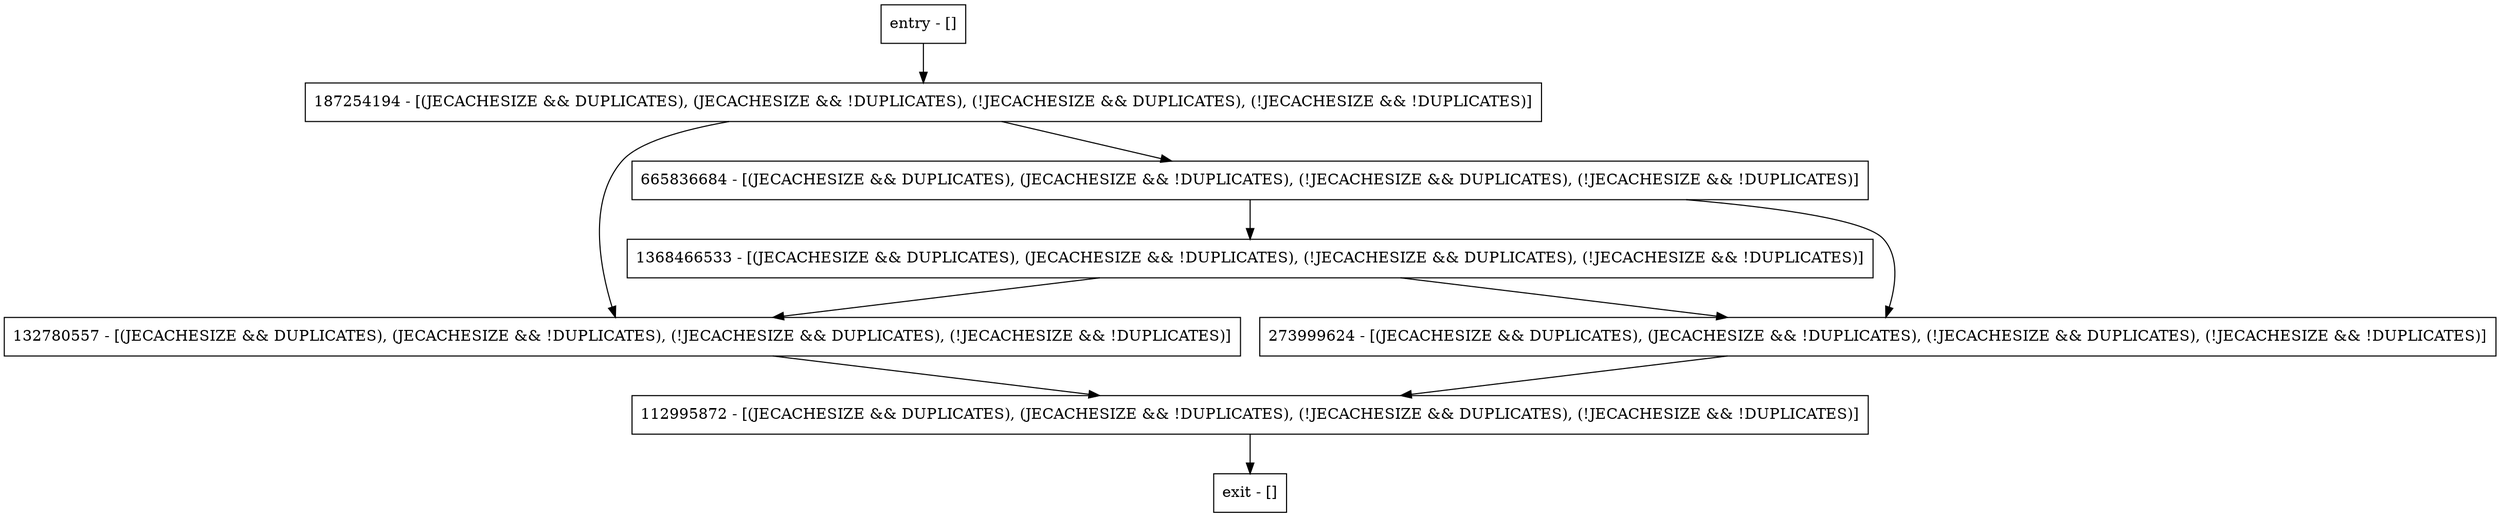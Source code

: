 digraph isCheckpointNeeded {
node [shape=record];
entry [label="entry - []"];
exit [label="exit - []"];
273999624 [label="273999624 - [(JECACHESIZE && DUPLICATES), (JECACHESIZE && !DUPLICATES), (!JECACHESIZE && DUPLICATES), (!JECACHESIZE && !DUPLICATES)]"];
112995872 [label="112995872 - [(JECACHESIZE && DUPLICATES), (JECACHESIZE && !DUPLICATES), (!JECACHESIZE && DUPLICATES), (!JECACHESIZE && !DUPLICATES)]"];
132780557 [label="132780557 - [(JECACHESIZE && DUPLICATES), (JECACHESIZE && !DUPLICATES), (!JECACHESIZE && DUPLICATES), (!JECACHESIZE && !DUPLICATES)]"];
187254194 [label="187254194 - [(JECACHESIZE && DUPLICATES), (JECACHESIZE && !DUPLICATES), (!JECACHESIZE && DUPLICATES), (!JECACHESIZE && !DUPLICATES)]"];
665836684 [label="665836684 - [(JECACHESIZE && DUPLICATES), (JECACHESIZE && !DUPLICATES), (!JECACHESIZE && DUPLICATES), (!JECACHESIZE && !DUPLICATES)]"];
1368466533 [label="1368466533 - [(JECACHESIZE && DUPLICATES), (JECACHESIZE && !DUPLICATES), (!JECACHESIZE && DUPLICATES), (!JECACHESIZE && !DUPLICATES)]"];
entry;
exit;
entry -> 187254194;
273999624 -> 112995872;
112995872 -> exit;
132780557 -> 112995872;
187254194 -> 132780557;
187254194 -> 665836684;
665836684 -> 273999624;
665836684 -> 1368466533;
1368466533 -> 273999624;
1368466533 -> 132780557;
}
